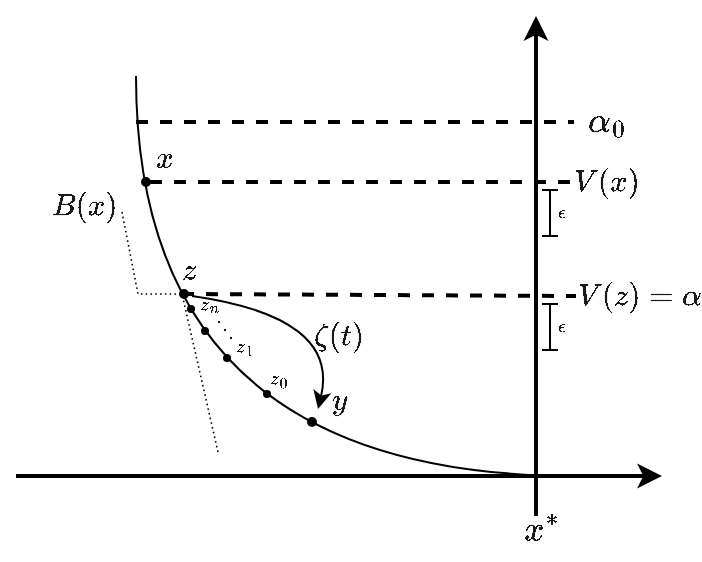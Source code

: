<mxfile version="22.0.3" type="device">
  <diagram id="eOFOYFhU0GsHmSKvHhCn" name="Pagina-1">
    <mxGraphModel dx="1257" dy="923" grid="1" gridSize="10" guides="1" tooltips="1" connect="1" arrows="1" fold="1" page="1" pageScale="1" pageWidth="827" pageHeight="1169" math="1" shadow="0">
      <root>
        <mxCell id="0" />
        <mxCell id="1" parent="0" />
        <mxCell id="-Wk1aWWQlNWJjsIihzdT-6" value="$$V(x)$$" style="text;html=1;strokeColor=none;fillColor=none;align=center;verticalAlign=middle;whiteSpace=wrap;rounded=0;fontSize=13;fontColor=#1A1A1A;" parent="1" vertex="1">
          <mxGeometry x="505" y="308" width="60" height="30" as="geometry" />
        </mxCell>
        <mxCell id="1sHnC9SIz_1kgPtoTxCF-2" value="$$x^*$$" style="text;html=1;strokeColor=none;fillColor=none;align=center;verticalAlign=middle;whiteSpace=wrap;rounded=0;fontSize=15;fontColor=#1A1A1A;" parent="1" vertex="1">
          <mxGeometry x="473" y="482" width="60" height="30" as="geometry" />
        </mxCell>
        <mxCell id="1sHnC9SIz_1kgPtoTxCF-3" value="" style="endArrow=none;html=1;rounded=0;edgeStyle=orthogonalEdgeStyle;curved=1;" parent="1" edge="1">
          <mxGeometry width="50" height="50" relative="1" as="geometry">
            <mxPoint x="300" y="270" as="sourcePoint" />
            <mxPoint x="520" y="470" as="targetPoint" />
            <Array as="points">
              <mxPoint x="300" y="470" />
            </Array>
          </mxGeometry>
        </mxCell>
        <mxCell id="-Wk1aWWQlNWJjsIihzdT-1" value="" style="endArrow=classic;html=1;rounded=0;fontSize=25;fontColor=#1A1A1A;strokeWidth=2;" parent="1" edge="1">
          <mxGeometry width="50" height="50" relative="1" as="geometry">
            <mxPoint x="240" y="470" as="sourcePoint" />
            <mxPoint x="563" y="470" as="targetPoint" />
          </mxGeometry>
        </mxCell>
        <mxCell id="1sHnC9SIz_1kgPtoTxCF-1" value="" style="endArrow=classic;html=1;rounded=0;fontSize=25;fontColor=#1A1A1A;strokeWidth=2;" parent="1" edge="1">
          <mxGeometry width="50" height="50" relative="1" as="geometry">
            <mxPoint x="500" y="490" as="sourcePoint" />
            <mxPoint x="500" y="240" as="targetPoint" />
          </mxGeometry>
        </mxCell>
        <mxCell id="g6H5PsluWuEb6vaTz6EE-4" value="" style="endArrow=none;dashed=1;html=1;strokeWidth=2;rounded=0;" parent="1" edge="1">
          <mxGeometry width="50" height="50" relative="1" as="geometry">
            <mxPoint x="300" y="293" as="sourcePoint" />
            <mxPoint x="519" y="293" as="targetPoint" />
          </mxGeometry>
        </mxCell>
        <mxCell id="g6H5PsluWuEb6vaTz6EE-7" value="$$\alpha_0$$" style="text;html=1;strokeColor=none;fillColor=none;align=center;verticalAlign=middle;whiteSpace=wrap;rounded=0;fontSize=15;fontColor=#1A1A1A;" parent="1" vertex="1">
          <mxGeometry x="506" y="277" width="60" height="30" as="geometry" />
        </mxCell>
        <mxCell id="rgP2N9JaqtHhb8GfTGPO-1" value="$$x$$" style="text;html=1;strokeColor=none;fillColor=none;align=center;verticalAlign=middle;whiteSpace=wrap;rounded=0;fontSize=13;fontColor=#1A1A1A;" vertex="1" parent="1">
          <mxGeometry x="284" y="296" width="60" height="30" as="geometry" />
        </mxCell>
        <mxCell id="rgP2N9JaqtHhb8GfTGPO-2" value="" style="ellipse;whiteSpace=wrap;html=1;aspect=fixed;strokeColor=default;fillColor=#000000;" vertex="1" parent="1">
          <mxGeometry x="303" y="321" width="4" height="4" as="geometry" />
        </mxCell>
        <mxCell id="rgP2N9JaqtHhb8GfTGPO-5" value="$$z$$" style="text;html=1;strokeColor=none;fillColor=none;align=center;verticalAlign=middle;whiteSpace=wrap;rounded=0;fontSize=13;fontColor=#1A1A1A;" vertex="1" parent="1">
          <mxGeometry x="296.5" y="352" width="60" height="30" as="geometry" />
        </mxCell>
        <mxCell id="rgP2N9JaqtHhb8GfTGPO-16" value="" style="endArrow=none;dashed=1;html=1;strokeWidth=0.8;rounded=0;dashPattern=1 2;" edge="1" parent="1">
          <mxGeometry width="50" height="50" relative="1" as="geometry">
            <mxPoint x="293" y="338" as="sourcePoint" />
            <mxPoint x="341" y="458" as="targetPoint" />
            <Array as="points">
              <mxPoint x="301" y="379" />
              <mxPoint x="323" y="379" />
            </Array>
          </mxGeometry>
        </mxCell>
        <mxCell id="rgP2N9JaqtHhb8GfTGPO-30" value="" style="ellipse;whiteSpace=wrap;html=1;aspect=fixed;strokeColor=default;fillColor=#000000;" vertex="1" parent="1">
          <mxGeometry x="322" y="377" width="4" height="4" as="geometry" />
        </mxCell>
        <mxCell id="rgP2N9JaqtHhb8GfTGPO-33" value="$$V(z) = \alpha$$" style="text;html=1;strokeColor=none;fillColor=none;align=center;verticalAlign=middle;whiteSpace=wrap;rounded=0;fontSize=13;fontColor=#1A1A1A;" vertex="1" parent="1">
          <mxGeometry x="522" y="365" width="60" height="30" as="geometry" />
        </mxCell>
        <mxCell id="rgP2N9JaqtHhb8GfTGPO-34" value="$$B(x)$$" style="text;html=1;strokeColor=none;fillColor=none;align=center;verticalAlign=middle;whiteSpace=wrap;rounded=0;fontSize=13;fontColor=#1A1A1A;" vertex="1" parent="1">
          <mxGeometry x="244" y="320" width="60" height="30" as="geometry" />
        </mxCell>
        <mxCell id="rgP2N9JaqtHhb8GfTGPO-35" value="" style="endArrow=none;dashed=1;html=1;strokeWidth=2;rounded=0;" edge="1" parent="1">
          <mxGeometry width="50" height="50" relative="1" as="geometry">
            <mxPoint x="323" y="379" as="sourcePoint" />
            <mxPoint x="520" y="380" as="targetPoint" />
          </mxGeometry>
        </mxCell>
        <mxCell id="rgP2N9JaqtHhb8GfTGPO-38" value="" style="ellipse;whiteSpace=wrap;html=1;aspect=fixed;strokeColor=default;fillColor=#000000;" vertex="1" parent="1">
          <mxGeometry x="326" y="385" width="3" height="3" as="geometry" />
        </mxCell>
        <mxCell id="rgP2N9JaqtHhb8GfTGPO-39" value="" style="ellipse;whiteSpace=wrap;html=1;aspect=fixed;strokeColor=default;fillColor=#000000;" vertex="1" parent="1">
          <mxGeometry x="333" y="396" width="3" height="3" as="geometry" />
        </mxCell>
        <mxCell id="rgP2N9JaqtHhb8GfTGPO-40" value="" style="ellipse;whiteSpace=wrap;html=1;aspect=fixed;strokeColor=default;fillColor=#000000;" vertex="1" parent="1">
          <mxGeometry x="364" y="427.5" width="3" height="3" as="geometry" />
        </mxCell>
        <mxCell id="rgP2N9JaqtHhb8GfTGPO-41" value="$$z_0$$" style="text;html=1;strokeColor=none;fillColor=none;align=center;verticalAlign=middle;whiteSpace=wrap;rounded=0;fontSize=8;fontColor=#1A1A1A;" vertex="1" parent="1">
          <mxGeometry x="342" y="406.5" width="60" height="30" as="geometry" />
        </mxCell>
        <mxCell id="rgP2N9JaqtHhb8GfTGPO-44" value="" style="endArrow=none;dashed=1;html=1;strokeWidth=2;rounded=0;" edge="1" parent="1">
          <mxGeometry width="50" height="50" relative="1" as="geometry">
            <mxPoint x="307" y="323" as="sourcePoint" />
            <mxPoint x="520" y="323" as="targetPoint" />
          </mxGeometry>
        </mxCell>
        <mxCell id="rgP2N9JaqtHhb8GfTGPO-45" value="$$y$$" style="text;html=1;strokeColor=none;fillColor=none;align=center;verticalAlign=middle;whiteSpace=wrap;rounded=0;fontSize=13;fontColor=#1A1A1A;" vertex="1" parent="1">
          <mxGeometry x="372" y="417" width="60" height="30" as="geometry" />
        </mxCell>
        <mxCell id="rgP2N9JaqtHhb8GfTGPO-50" value="" style="ellipse;whiteSpace=wrap;html=1;aspect=fixed;strokeColor=default;fillColor=#000000;" vertex="1" parent="1">
          <mxGeometry x="344" y="409.5" width="3" height="3" as="geometry" />
        </mxCell>
        <mxCell id="rgP2N9JaqtHhb8GfTGPO-51" value="" style="ellipse;whiteSpace=wrap;html=1;aspect=fixed;strokeColor=default;fillColor=#000000;" vertex="1" parent="1">
          <mxGeometry x="386" y="441" width="4" height="4" as="geometry" />
        </mxCell>
        <mxCell id="rgP2N9JaqtHhb8GfTGPO-53" value="" style="group;movable=1;resizable=1;rotatable=1;deletable=1;editable=1;locked=0;connectable=1;" vertex="1" connectable="0" parent="1">
          <mxGeometry x="307" y="369.5" width="76" height="50.5" as="geometry" />
        </mxCell>
        <mxCell id="rgP2N9JaqtHhb8GfTGPO-42" value="$$z_1$$" style="text;html=1;strokeColor=none;fillColor=none;align=center;verticalAlign=middle;whiteSpace=wrap;rounded=0;fontSize=8;fontColor=#1A1A1A;" vertex="1" parent="rgP2N9JaqtHhb8GfTGPO-53">
          <mxGeometry x="18" y="21" width="60" height="30" as="geometry" />
        </mxCell>
        <mxCell id="rgP2N9JaqtHhb8GfTGPO-43" value="$$z_n$$" style="text;html=1;strokeColor=none;fillColor=none;align=center;verticalAlign=middle;whiteSpace=wrap;rounded=0;fontSize=8;fontColor=#1A1A1A;" vertex="1" parent="rgP2N9JaqtHhb8GfTGPO-53">
          <mxGeometry width="60" height="30" as="geometry" />
        </mxCell>
        <mxCell id="rgP2N9JaqtHhb8GfTGPO-48" value="$$\ddots$$" style="text;html=1;strokeColor=none;fillColor=none;align=center;verticalAlign=middle;whiteSpace=wrap;rounded=0;fontSize=8;fontColor=#1A1A1A;rotation=20;" vertex="1" parent="rgP2N9JaqtHhb8GfTGPO-53">
          <mxGeometry x="8" y="10.5" width="60" height="30" as="geometry" />
        </mxCell>
        <mxCell id="rgP2N9JaqtHhb8GfTGPO-54" value="" style="curved=1;endArrow=classic;html=1;rounded=0;" edge="1" parent="1">
          <mxGeometry width="50" height="50" relative="1" as="geometry">
            <mxPoint x="328" y="380" as="sourcePoint" />
            <mxPoint x="391" y="436.5" as="targetPoint" />
            <Array as="points">
              <mxPoint x="402" y="390.5" />
            </Array>
          </mxGeometry>
        </mxCell>
        <mxCell id="rgP2N9JaqtHhb8GfTGPO-55" value="$$\zeta(t)$$" style="text;html=1;strokeColor=none;fillColor=none;align=center;verticalAlign=middle;whiteSpace=wrap;rounded=0;fontSize=13;fontColor=#1A1A1A;" vertex="1" parent="1">
          <mxGeometry x="372" y="385" width="60" height="30" as="geometry" />
        </mxCell>
        <mxCell id="rgP2N9JaqtHhb8GfTGPO-57" value="" style="endArrow=baseDash;html=1;strokeWidth=1;rounded=0;startArrow=baseDash;startFill=0;endFill=0;" edge="1" parent="1">
          <mxGeometry width="50" height="50" relative="1" as="geometry">
            <mxPoint x="507" y="327" as="sourcePoint" />
            <mxPoint x="507" y="350" as="targetPoint" />
          </mxGeometry>
        </mxCell>
        <mxCell id="rgP2N9JaqtHhb8GfTGPO-59" value="$$\epsilon$$" style="text;html=1;strokeColor=none;fillColor=none;align=center;verticalAlign=middle;whiteSpace=wrap;rounded=0;fontSize=8;fontColor=#1A1A1A;" vertex="1" parent="1">
          <mxGeometry x="483" y="323" width="60" height="30" as="geometry" />
        </mxCell>
        <mxCell id="rgP2N9JaqtHhb8GfTGPO-61" value="" style="endArrow=baseDash;html=1;strokeWidth=1;rounded=0;startArrow=baseDash;startFill=0;endFill=0;" edge="1" parent="1">
          <mxGeometry width="50" height="50" relative="1" as="geometry">
            <mxPoint x="507" y="384" as="sourcePoint" />
            <mxPoint x="507" y="407" as="targetPoint" />
          </mxGeometry>
        </mxCell>
        <mxCell id="rgP2N9JaqtHhb8GfTGPO-62" value="$$\epsilon$$" style="text;html=1;strokeColor=none;fillColor=none;align=center;verticalAlign=middle;whiteSpace=wrap;rounded=0;fontSize=8;fontColor=#1A1A1A;" vertex="1" parent="1">
          <mxGeometry x="483" y="380" width="60" height="30" as="geometry" />
        </mxCell>
      </root>
    </mxGraphModel>
  </diagram>
</mxfile>
